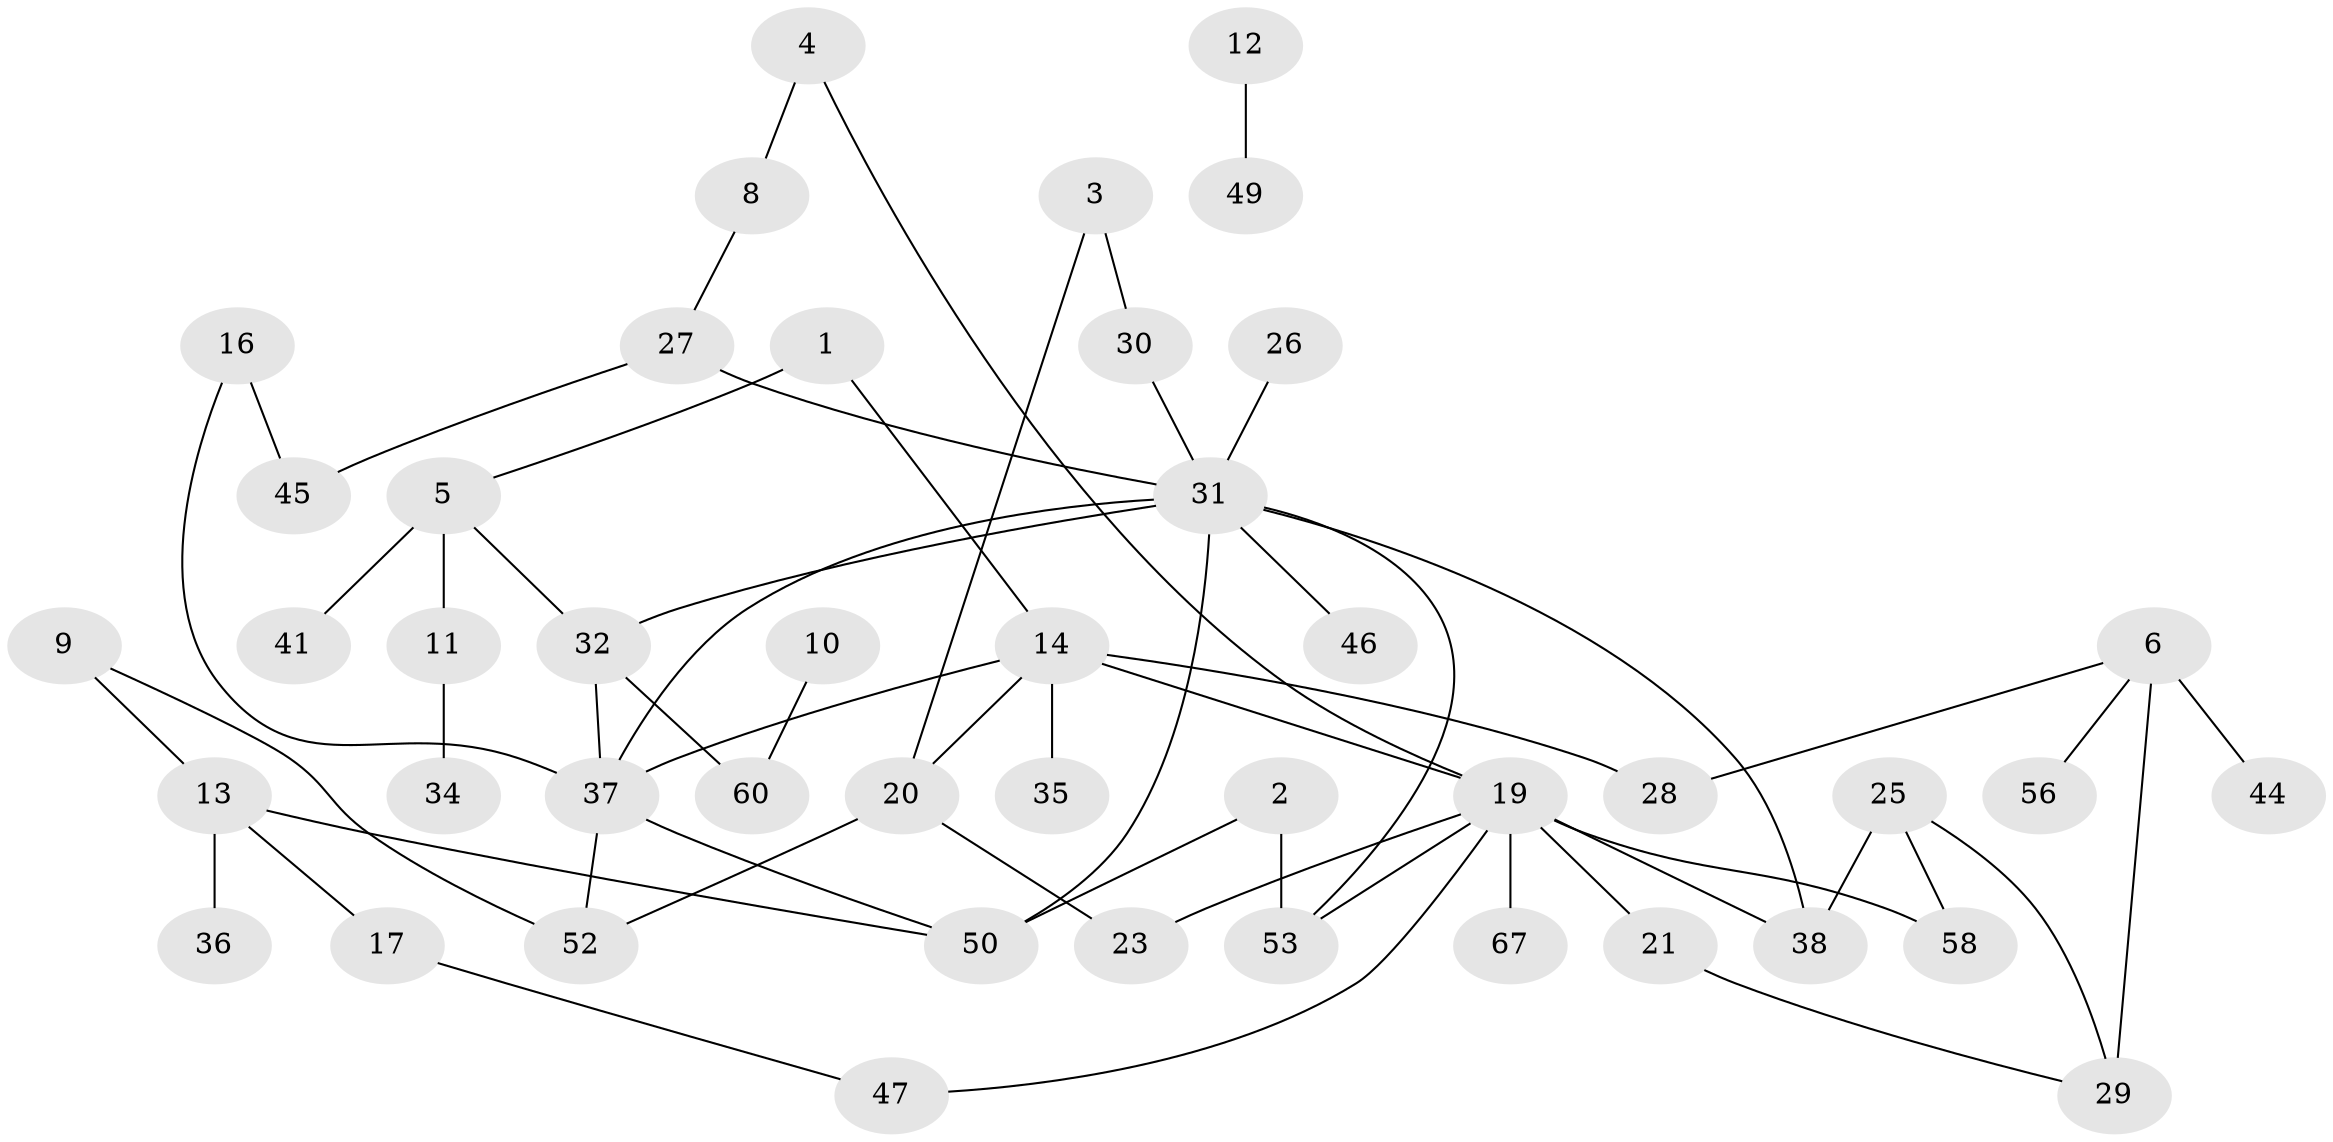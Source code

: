 // original degree distribution, {1: 0.30656934306569344, 2: 0.2116788321167883, 4: 0.072992700729927, 3: 0.2116788321167883, 0: 0.15328467153284672, 5: 0.0364963503649635, 6: 0.0072992700729927005}
// Generated by graph-tools (version 1.1) at 2025/33/03/09/25 02:33:36]
// undirected, 45 vertices, 59 edges
graph export_dot {
graph [start="1"]
  node [color=gray90,style=filled];
  1;
  2;
  3;
  4;
  5;
  6;
  8;
  9;
  10;
  11;
  12;
  13;
  14;
  16;
  17;
  19;
  20;
  21;
  23;
  25;
  26;
  27;
  28;
  29;
  30;
  31;
  32;
  34;
  35;
  36;
  37;
  38;
  41;
  44;
  45;
  46;
  47;
  49;
  50;
  52;
  53;
  56;
  58;
  60;
  67;
  1 -- 5 [weight=1.0];
  1 -- 14 [weight=1.0];
  2 -- 50 [weight=2.0];
  2 -- 53 [weight=1.0];
  3 -- 20 [weight=1.0];
  3 -- 30 [weight=1.0];
  4 -- 8 [weight=1.0];
  4 -- 19 [weight=1.0];
  5 -- 11 [weight=1.0];
  5 -- 32 [weight=1.0];
  5 -- 41 [weight=2.0];
  6 -- 28 [weight=1.0];
  6 -- 29 [weight=2.0];
  6 -- 44 [weight=1.0];
  6 -- 56 [weight=1.0];
  8 -- 27 [weight=1.0];
  9 -- 13 [weight=1.0];
  9 -- 52 [weight=2.0];
  10 -- 60 [weight=1.0];
  11 -- 34 [weight=2.0];
  12 -- 49 [weight=1.0];
  13 -- 17 [weight=1.0];
  13 -- 36 [weight=1.0];
  13 -- 50 [weight=1.0];
  14 -- 19 [weight=1.0];
  14 -- 20 [weight=1.0];
  14 -- 28 [weight=2.0];
  14 -- 35 [weight=1.0];
  14 -- 37 [weight=1.0];
  16 -- 37 [weight=1.0];
  16 -- 45 [weight=1.0];
  17 -- 47 [weight=1.0];
  19 -- 21 [weight=1.0];
  19 -- 23 [weight=1.0];
  19 -- 38 [weight=1.0];
  19 -- 47 [weight=1.0];
  19 -- 53 [weight=1.0];
  19 -- 58 [weight=1.0];
  19 -- 67 [weight=1.0];
  20 -- 23 [weight=1.0];
  20 -- 52 [weight=1.0];
  21 -- 29 [weight=1.0];
  25 -- 29 [weight=1.0];
  25 -- 38 [weight=2.0];
  25 -- 58 [weight=2.0];
  26 -- 31 [weight=1.0];
  27 -- 31 [weight=1.0];
  27 -- 45 [weight=1.0];
  30 -- 31 [weight=1.0];
  31 -- 32 [weight=2.0];
  31 -- 37 [weight=2.0];
  31 -- 38 [weight=1.0];
  31 -- 46 [weight=2.0];
  31 -- 50 [weight=1.0];
  31 -- 53 [weight=1.0];
  32 -- 37 [weight=1.0];
  32 -- 60 [weight=1.0];
  37 -- 50 [weight=1.0];
  37 -- 52 [weight=1.0];
}
